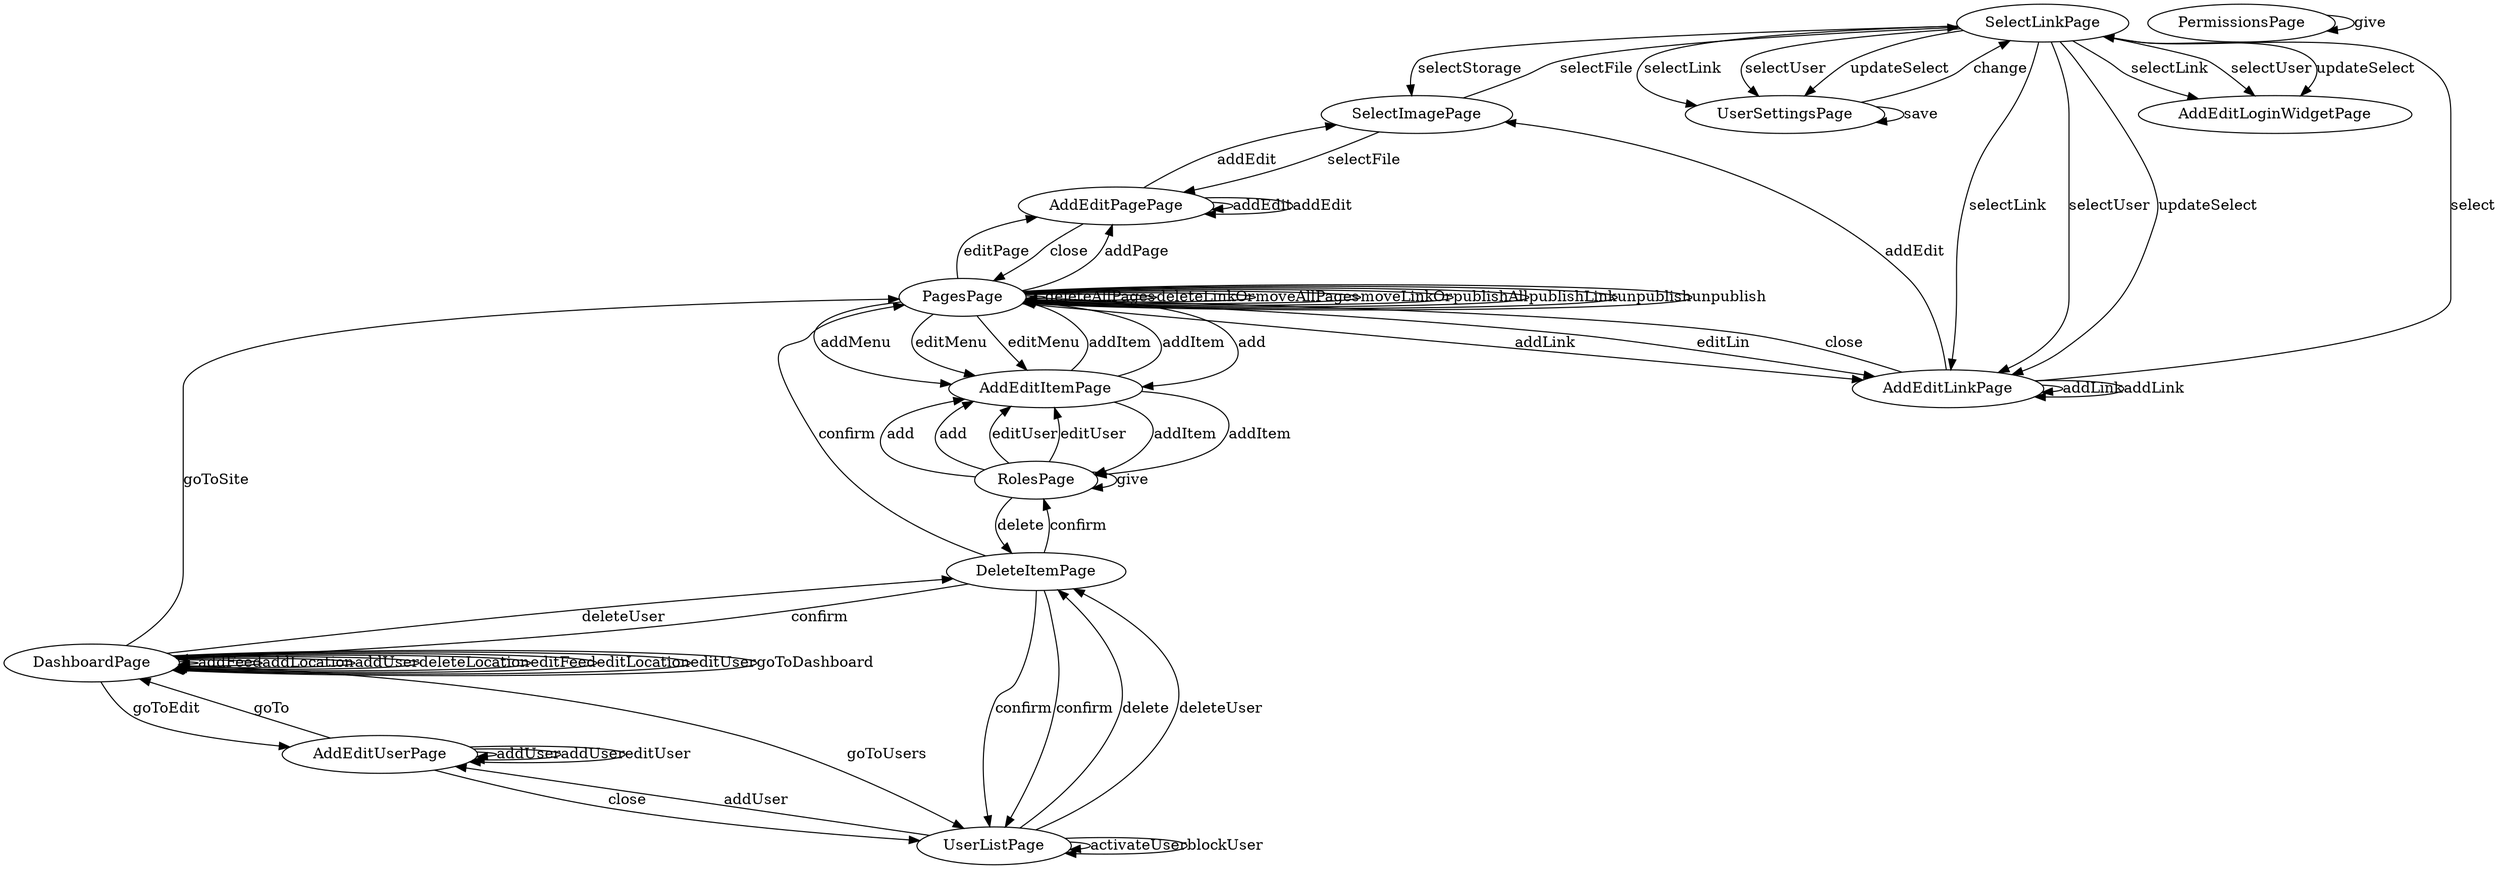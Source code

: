 digraph G {
  SelectLinkPage;
  DeleteItemPage;
  AddEditItemPage;
  SelectImagePage;
  DashboardPage;
  UserListPage;
  RolesPage;
  AddEditUserPage;
  PermissionsPage;
  UserSettingsPage;
  PagesPage;
  AddEditPagePage;
  AddEditLinkPage;
  SelectLinkPage -> UserSettingsPage [ label="selectLink" ];
  SelectLinkPage -> AddEditLinkPage [ label="selectLink" ];
  SelectLinkPage -> AddEditLoginWidgetPage [ label="selectLink" ];
  SelectLinkPage -> SelectImagePage [ label="selectStorage" ];
  SelectLinkPage -> UserSettingsPage [ label="selectUser" ];
  SelectLinkPage -> AddEditLinkPage [ label="selectUser" ];
  SelectLinkPage -> AddEditLoginWidgetPage [ label="selectUser" ];
  SelectLinkPage -> UserSettingsPage [ label="updateSelect" ];
  SelectLinkPage -> AddEditLinkPage [ label="updateSelect" ];
  SelectLinkPage -> AddEditLoginWidgetPage [ label="updateSelect" ];
  DeleteItemPage -> DashboardPage [ label="confirm" ];
  DeleteItemPage -> UserListPage [ label="confirm" ];
  DeleteItemPage -> UserListPage [ label="confirm" ];
  DeleteItemPage -> RolesPage [ label="confirm" ];
  DeleteItemPage -> PagesPage [ label="confirm" ];
  AddEditItemPage -> RolesPage [ label="addItem" ];
  AddEditItemPage -> RolesPage [ label="addItem" ];
  AddEditItemPage -> PagesPage [ label="addItem" ];
  AddEditItemPage -> PagesPage [ label="addItem" ];
  SelectImagePage -> SelectLinkPage [ label="selectFile" ];
  SelectImagePage -> AddEditPagePage [ label="selectFile" ];
  DashboardPage -> DashboardPage [ label="addFeed" ];
  DashboardPage -> DashboardPage [ label="addLocation" ];
  DashboardPage -> DashboardPage [ label="addUser" ];
  DashboardPage -> DashboardPage [ label="deleteLocation" ];
  DashboardPage -> DeleteItemPage [ label="deleteUser" ];
  DashboardPage -> DashboardPage [ label="editFeed" ];
  DashboardPage -> DashboardPage [ label="editLocation" ];
  DashboardPage -> DashboardPage [ label="editUser" ];
  DashboardPage -> DashboardPage [ label="goToDashboard" ];
  DashboardPage -> AddEditUserPage [ label="goToEdit" ];
  DashboardPage -> PagesPage [ label="goToSite" ];
  DashboardPage -> UserListPage [ label="goToUsers" ];
  UserListPage -> UserListPage [ label="activateUser" ];
  UserListPage -> AddEditUserPage [ label="addUser" ];
  UserListPage -> UserListPage [ label="blockUser" ];
  UserListPage -> DeleteItemPage [ label="delete" ];
  UserListPage -> DeleteItemPage [ label="deleteUser" ];
  RolesPage -> AddEditItemPage [ label="add" ];
  RolesPage -> AddEditItemPage [ label="add" ];
  RolesPage -> DeleteItemPage [ label="delete" ];
  RolesPage -> AddEditItemPage [ label="editUser" ];
  RolesPage -> AddEditItemPage [ label="editUser" ];
  RolesPage -> RolesPage [ label="give" ];
  AddEditUserPage -> AddEditUserPage [ label="addUser" ];
  AddEditUserPage -> AddEditUserPage [ label="addUser" ];
  AddEditUserPage -> UserListPage [ label="close" ];
  AddEditUserPage -> AddEditUserPage [ label="editUser" ];
  AddEditUserPage -> DashboardPage [ label="goTo" ];
  PermissionsPage -> PermissionsPage [ label="give" ];
  UserSettingsPage -> SelectLinkPage [ label="change" ];
  UserSettingsPage -> UserSettingsPage [ label="save" ];
  PagesPage -> AddEditItemPage [ label="add" ];
  PagesPage -> AddEditLinkPage [ label="addLink" ];
  PagesPage -> AddEditItemPage [ label="addMenu" ];
  PagesPage -> AddEditPagePage [ label="addPage" ];
  PagesPage -> PagesPage [ label="deleteAllPages" ];
  PagesPage -> PagesPage [ label="deleteLinkOr" ];
  PagesPage -> AddEditLinkPage [ label="editLin" ];
  PagesPage -> AddEditItemPage [ label="editMenu" ];
  PagesPage -> AddEditItemPage [ label="editMenu" ];
  PagesPage -> AddEditPagePage [ label="editPage" ];
  PagesPage -> PagesPage [ label="moveAllPages" ];
  PagesPage -> PagesPage [ label="moveLinkOr" ];
  PagesPage -> PagesPage [ label="publishAll" ];
  PagesPage -> PagesPage [ label="publishLink" ];
  PagesPage -> PagesPage [ label="unpublish" ];
  PagesPage -> PagesPage [ label="unpublish" ];
  AddEditPagePage -> SelectImagePage [ label="addEdit" ];
  AddEditPagePage -> AddEditPagePage [ label="addEdit" ];
  AddEditPagePage -> AddEditPagePage [ label="addEdit" ];
  AddEditPagePage -> PagesPage [ label="close" ];
  AddEditLinkPage -> SelectImagePage [ label="addEdit" ];
  AddEditLinkPage -> AddEditLinkPage [ label="addLink" ];
  AddEditLinkPage -> AddEditLinkPage [ label="addLink" ];
  AddEditLinkPage -> PagesPage [ label="close" ];
  AddEditLinkPage -> SelectLinkPage[label="select"];}